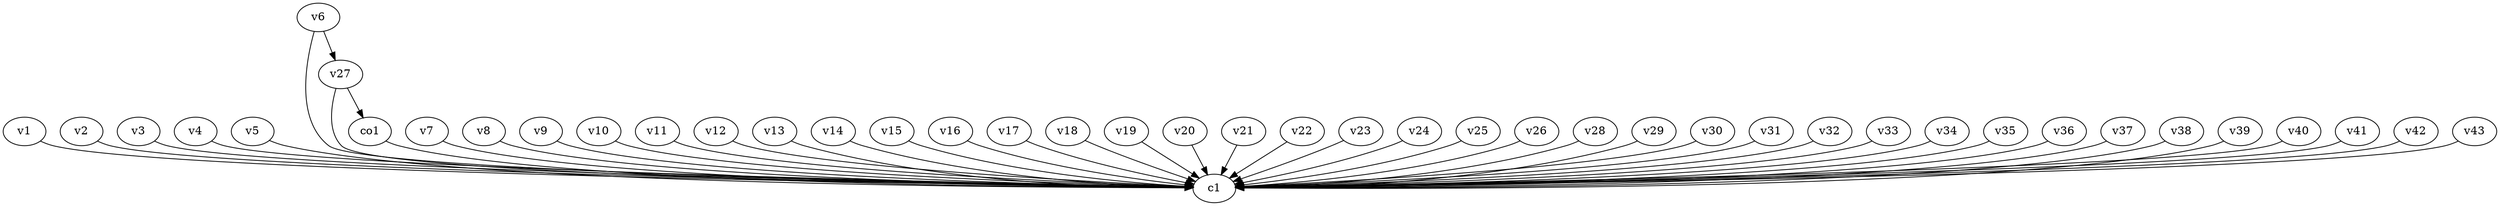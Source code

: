 strict digraph  {
c1;
v1;
v2;
v3;
v4;
v5;
v6;
v7;
v8;
v9;
v10;
v11;
v12;
v13;
v14;
v15;
v16;
v17;
v18;
v19;
v20;
v21;
v22;
v23;
v24;
v25;
v26;
v27;
v28;
v29;
v30;
v31;
v32;
v33;
v34;
v35;
v36;
v37;
v38;
v39;
v40;
v41;
v42;
v43;
co1;
v1 -> c1  [weight=1];
v2 -> c1  [weight=1];
v3 -> c1  [weight=1];
v4 -> c1  [weight=1];
v5 -> c1  [weight=1];
v6 -> c1  [weight=1];
v6 -> v27  [weight=1];
v7 -> c1  [weight=1];
v8 -> c1  [weight=1];
v9 -> c1  [weight=1];
v10 -> c1  [weight=1];
v11 -> c1  [weight=1];
v12 -> c1  [weight=1];
v13 -> c1  [weight=1];
v14 -> c1  [weight=1];
v15 -> c1  [weight=1];
v16 -> c1  [weight=1];
v17 -> c1  [weight=1];
v18 -> c1  [weight=1];
v19 -> c1  [weight=1];
v20 -> c1  [weight=1];
v21 -> c1  [weight=1];
v22 -> c1  [weight=1];
v23 -> c1  [weight=1];
v24 -> c1  [weight=1];
v25 -> c1  [weight=1];
v26 -> c1  [weight=1];
v27 -> c1  [weight=1];
v27 -> co1  [weight=1];
v28 -> c1  [weight=1];
v29 -> c1  [weight=1];
v30 -> c1  [weight=1];
v31 -> c1  [weight=1];
v32 -> c1  [weight=1];
v33 -> c1  [weight=1];
v34 -> c1  [weight=1];
v35 -> c1  [weight=1];
v36 -> c1  [weight=1];
v37 -> c1  [weight=1];
v38 -> c1  [weight=1];
v39 -> c1  [weight=1];
v40 -> c1  [weight=1];
v41 -> c1  [weight=1];
v42 -> c1  [weight=1];
v43 -> c1  [weight=1];
co1 -> c1  [weight=1];
}
